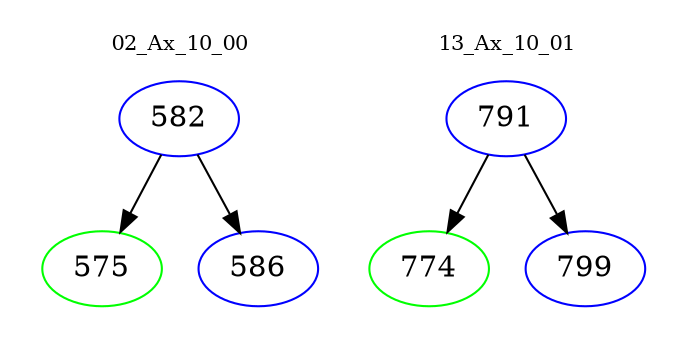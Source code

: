 digraph{
subgraph cluster_0 {
color = white
label = "02_Ax_10_00";
fontsize=10;
T0_582 [label="582", color="blue"]
T0_582 -> T0_575 [color="black"]
T0_575 [label="575", color="green"]
T0_582 -> T0_586 [color="black"]
T0_586 [label="586", color="blue"]
}
subgraph cluster_1 {
color = white
label = "13_Ax_10_01";
fontsize=10;
T1_791 [label="791", color="blue"]
T1_791 -> T1_774 [color="black"]
T1_774 [label="774", color="green"]
T1_791 -> T1_799 [color="black"]
T1_799 [label="799", color="blue"]
}
}
